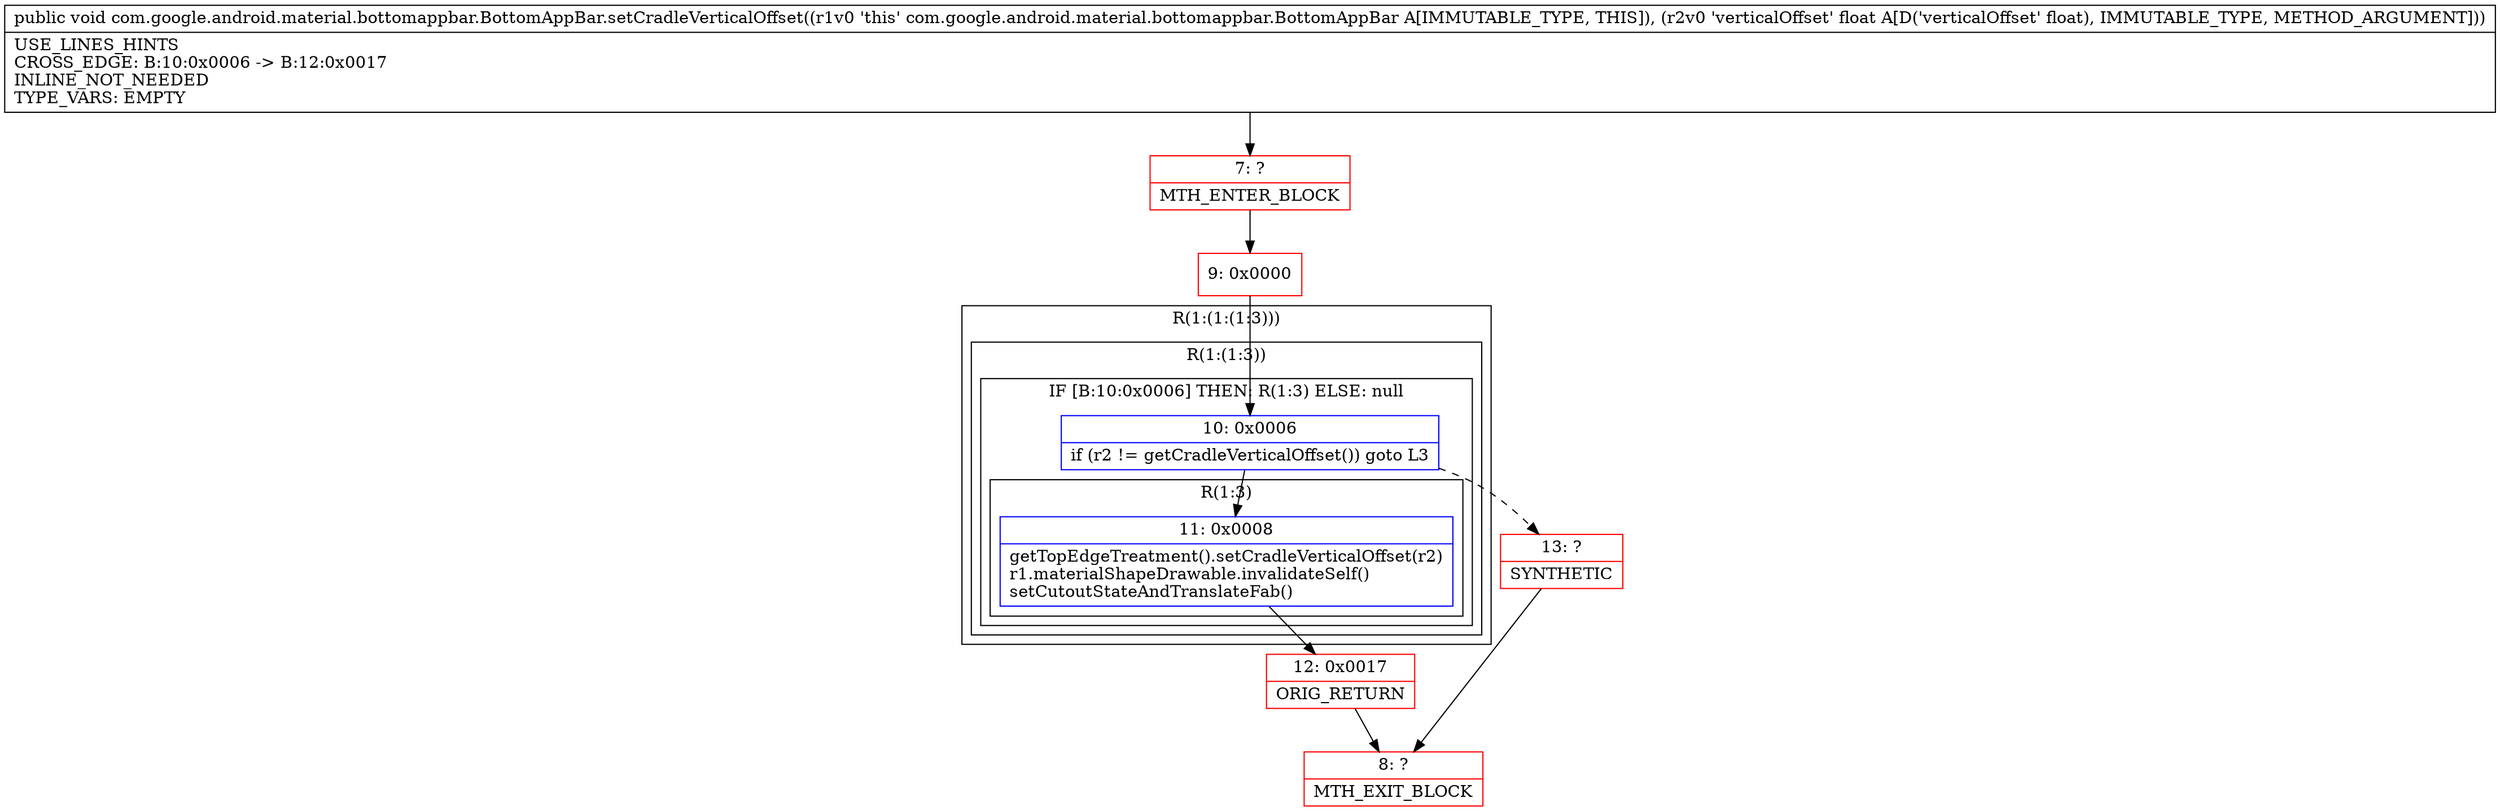 digraph "CFG forcom.google.android.material.bottomappbar.BottomAppBar.setCradleVerticalOffset(F)V" {
subgraph cluster_Region_884044760 {
label = "R(1:(1:(1:3)))";
node [shape=record,color=blue];
subgraph cluster_Region_2067268277 {
label = "R(1:(1:3))";
node [shape=record,color=blue];
subgraph cluster_IfRegion_2296881 {
label = "IF [B:10:0x0006] THEN: R(1:3) ELSE: null";
node [shape=record,color=blue];
Node_10 [shape=record,label="{10\:\ 0x0006|if (r2 != getCradleVerticalOffset()) goto L3\l}"];
subgraph cluster_Region_756557655 {
label = "R(1:3)";
node [shape=record,color=blue];
Node_11 [shape=record,label="{11\:\ 0x0008|getTopEdgeTreatment().setCradleVerticalOffset(r2)\lr1.materialShapeDrawable.invalidateSelf()\lsetCutoutStateAndTranslateFab()\l}"];
}
}
}
}
Node_7 [shape=record,color=red,label="{7\:\ ?|MTH_ENTER_BLOCK\l}"];
Node_9 [shape=record,color=red,label="{9\:\ 0x0000}"];
Node_12 [shape=record,color=red,label="{12\:\ 0x0017|ORIG_RETURN\l}"];
Node_8 [shape=record,color=red,label="{8\:\ ?|MTH_EXIT_BLOCK\l}"];
Node_13 [shape=record,color=red,label="{13\:\ ?|SYNTHETIC\l}"];
MethodNode[shape=record,label="{public void com.google.android.material.bottomappbar.BottomAppBar.setCradleVerticalOffset((r1v0 'this' com.google.android.material.bottomappbar.BottomAppBar A[IMMUTABLE_TYPE, THIS]), (r2v0 'verticalOffset' float A[D('verticalOffset' float), IMMUTABLE_TYPE, METHOD_ARGUMENT]))  | USE_LINES_HINTS\lCROSS_EDGE: B:10:0x0006 \-\> B:12:0x0017\lINLINE_NOT_NEEDED\lTYPE_VARS: EMPTY\l}"];
MethodNode -> Node_7;Node_10 -> Node_11;
Node_10 -> Node_13[style=dashed];
Node_11 -> Node_12;
Node_7 -> Node_9;
Node_9 -> Node_10;
Node_12 -> Node_8;
Node_13 -> Node_8;
}

